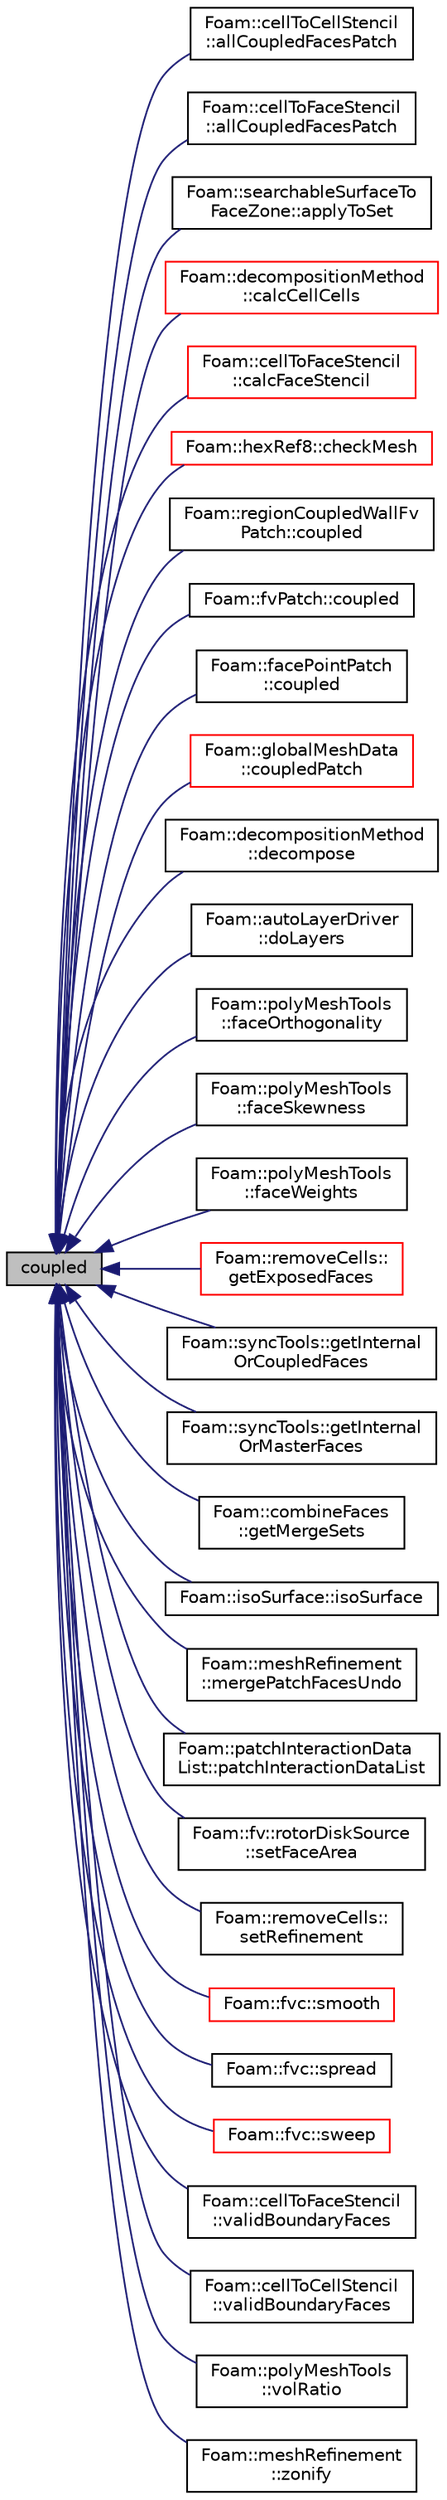 digraph "coupled"
{
  bgcolor="transparent";
  edge [fontname="Helvetica",fontsize="10",labelfontname="Helvetica",labelfontsize="10"];
  node [fontname="Helvetica",fontsize="10",shape=record];
  rankdir="LR";
  Node1 [label="coupled",height=0.2,width=0.4,color="black", fillcolor="grey75", style="filled", fontcolor="black"];
  Node1 -> Node2 [dir="back",color="midnightblue",fontsize="10",style="solid",fontname="Helvetica"];
  Node2 [label="Foam::cellToCellStencil\l::allCoupledFacesPatch",height=0.2,width=0.4,color="black",URL="$a00241.html#a8e319635f9033e7a1bd5c54db053783d",tooltip="Return patch of all coupled faces. "];
  Node1 -> Node3 [dir="back",color="midnightblue",fontsize="10",style="solid",fontname="Helvetica"];
  Node3 [label="Foam::cellToFaceStencil\l::allCoupledFacesPatch",height=0.2,width=0.4,color="black",URL="$a00243.html#a8e319635f9033e7a1bd5c54db053783d",tooltip="Return patch of all coupled faces. "];
  Node1 -> Node4 [dir="back",color="midnightblue",fontsize="10",style="solid",fontname="Helvetica"];
  Node4 [label="Foam::searchableSurfaceTo\lFaceZone::applyToSet",height=0.2,width=0.4,color="black",URL="$a02266.html#a9209c8f0dadc97abefaea99f168a85ae"];
  Node1 -> Node5 [dir="back",color="midnightblue",fontsize="10",style="solid",fontname="Helvetica"];
  Node5 [label="Foam::decompositionMethod\l::calcCellCells",height=0.2,width=0.4,color="red",URL="$a00506.html#a86727d8c968e3ae5d8f394879e2b3c8a",tooltip="Helper: determine (local or global) cellCells from mesh. "];
  Node1 -> Node6 [dir="back",color="midnightblue",fontsize="10",style="solid",fontname="Helvetica"];
  Node6 [label="Foam::cellToFaceStencil\l::calcFaceStencil",height=0.2,width=0.4,color="red",URL="$a00243.html#a14f5e1313e09731da9c6e22c7a9cd40e",tooltip="Collect cell neighbours into extended stencil. "];
  Node1 -> Node7 [dir="back",color="midnightblue",fontsize="10",style="solid",fontname="Helvetica"];
  Node7 [label="Foam::hexRef8::checkMesh",height=0.2,width=0.4,color="red",URL="$a01009.html#a5badd6bbc908d67458f21d4e61722ba6",tooltip="Debug: Check coupled mesh for correctness. "];
  Node1 -> Node8 [dir="back",color="midnightblue",fontsize="10",style="solid",fontname="Helvetica"];
  Node8 [label="Foam::regionCoupledWallFv\lPatch::coupled",height=0.2,width=0.4,color="black",URL="$a02126.html#acffd678e538fc569f301aacdb4f019b7",tooltip="Return true because this patch is coupled. "];
  Node1 -> Node9 [dir="back",color="midnightblue",fontsize="10",style="solid",fontname="Helvetica"];
  Node9 [label="Foam::fvPatch::coupled",height=0.2,width=0.4,color="black",URL="$a00885.html#acffd678e538fc569f301aacdb4f019b7",tooltip="Return true if this patch is coupled. "];
  Node1 -> Node10 [dir="back",color="midnightblue",fontsize="10",style="solid",fontname="Helvetica"];
  Node10 [label="Foam::facePointPatch\l::coupled",height=0.2,width=0.4,color="black",URL="$a00730.html#acffd678e538fc569f301aacdb4f019b7",tooltip="Return true if this patch field is coupled. "];
  Node1 -> Node11 [dir="back",color="midnightblue",fontsize="10",style="solid",fontname="Helvetica"];
  Node11 [label="Foam::globalMeshData\l::coupledPatch",height=0.2,width=0.4,color="red",URL="$a00933.html#afbcae5ee9ab7ebe172d3809f611d745d",tooltip="Return patch of all coupled faces. "];
  Node1 -> Node12 [dir="back",color="midnightblue",fontsize="10",style="solid",fontname="Helvetica"];
  Node12 [label="Foam::decompositionMethod\l::decompose",height=0.2,width=0.4,color="black",URL="$a00506.html#a9e5348f6d62778dc2721d9646d92c3d2"];
  Node1 -> Node13 [dir="back",color="midnightblue",fontsize="10",style="solid",fontname="Helvetica"];
  Node13 [label="Foam::autoLayerDriver\l::doLayers",height=0.2,width=0.4,color="black",URL="$a00084.html#a128bb8ca3845486b1c6d481160e3adb5",tooltip="Add layers according to the dictionary settings. "];
  Node1 -> Node14 [dir="back",color="midnightblue",fontsize="10",style="solid",fontname="Helvetica"];
  Node14 [label="Foam::polyMeshTools\l::faceOrthogonality",height=0.2,width=0.4,color="black",URL="$a01923.html#a1880e9d41ec6aba8b237d6ef3524d8b3",tooltip="Generate orthogonality field. (1 for fully orthogonal, < 1 for. "];
  Node1 -> Node15 [dir="back",color="midnightblue",fontsize="10",style="solid",fontname="Helvetica"];
  Node15 [label="Foam::polyMeshTools\l::faceSkewness",height=0.2,width=0.4,color="black",URL="$a01923.html#a18dd96d4299c9cd56aa762e236a9af0d",tooltip="Generate skewness field. "];
  Node1 -> Node16 [dir="back",color="midnightblue",fontsize="10",style="solid",fontname="Helvetica"];
  Node16 [label="Foam::polyMeshTools\l::faceWeights",height=0.2,width=0.4,color="black",URL="$a01923.html#ab1b38c078f6a7f0be1e7b61f8b7cb28a",tooltip="Generate interpolation factors field. "];
  Node1 -> Node17 [dir="back",color="midnightblue",fontsize="10",style="solid",fontname="Helvetica"];
  Node17 [label="Foam::removeCells::\lgetExposedFaces",height=0.2,width=0.4,color="red",URL="$a02155.html#a9ea4361fa1840908fb3312415cec8ff1",tooltip="Get labels of exposed faces. "];
  Node1 -> Node18 [dir="back",color="midnightblue",fontsize="10",style="solid",fontname="Helvetica"];
  Node18 [label="Foam::syncTools::getInternal\lOrCoupledFaces",height=0.2,width=0.4,color="black",URL="$a02542.html#a8fd72dca30a47f2a04181c7be9a8ce84",tooltip="Get per face whether it is internal or coupled. "];
  Node1 -> Node19 [dir="back",color="midnightblue",fontsize="10",style="solid",fontname="Helvetica"];
  Node19 [label="Foam::syncTools::getInternal\lOrMasterFaces",height=0.2,width=0.4,color="black",URL="$a02542.html#a974774e844482a638469208c3e1d93b2",tooltip="Get per face whether it is internal or a master of a. "];
  Node1 -> Node20 [dir="back",color="midnightblue",fontsize="10",style="solid",fontname="Helvetica"];
  Node20 [label="Foam::combineFaces\l::getMergeSets",height=0.2,width=0.4,color="black",URL="$a00321.html#a99a035943ade1a3e98a4bcd978fd7a01",tooltip="Extract lists of all (non-coupled) boundary faces that can. "];
  Node1 -> Node21 [dir="back",color="midnightblue",fontsize="10",style="solid",fontname="Helvetica"];
  Node21 [label="Foam::isoSurface::isoSurface",height=0.2,width=0.4,color="black",URL="$a01191.html#a2d3f6322d0523951b389b2245851396f",tooltip="Construct from cell values and point values. Uses boundaryField. "];
  Node1 -> Node22 [dir="back",color="midnightblue",fontsize="10",style="solid",fontname="Helvetica"];
  Node22 [label="Foam::meshRefinement\l::mergePatchFacesUndo",height=0.2,width=0.4,color="black",URL="$a01469.html#a46abeca243f55035145fe45edc956bef",tooltip="Merge coplanar faces. preserveFaces is != -1 for faces. "];
  Node1 -> Node23 [dir="back",color="midnightblue",fontsize="10",style="solid",fontname="Helvetica"];
  Node23 [label="Foam::patchInteractionData\lList::patchInteractionDataList",height=0.2,width=0.4,color="black",URL="$a01806.html#a6ceb0b9c160f0dffd9ce6257b8521a8f",tooltip="Construct from Istream. "];
  Node1 -> Node24 [dir="back",color="midnightblue",fontsize="10",style="solid",fontname="Helvetica"];
  Node24 [label="Foam::fv::rotorDiskSource\l::setFaceArea",height=0.2,width=0.4,color="black",URL="$a02218.html#a161ab2dd610fa2868ae3529d99faf5d9",tooltip="Set the face areas per cell, and optionally correct the rotor axis. "];
  Node1 -> Node25 [dir="back",color="midnightblue",fontsize="10",style="solid",fontname="Helvetica"];
  Node25 [label="Foam::removeCells::\lsetRefinement",height=0.2,width=0.4,color="black",URL="$a02155.html#a90dfb3748798e10bc8e79a836ef766f4",tooltip="Play commands into polyTopoChange to remove cells. "];
  Node1 -> Node26 [dir="back",color="midnightblue",fontsize="10",style="solid",fontname="Helvetica"];
  Node26 [label="Foam::fvc::smooth",height=0.2,width=0.4,color="red",URL="$a10759.html#a417a555eb3108fd8d6c41c0aec39a633"];
  Node1 -> Node27 [dir="back",color="midnightblue",fontsize="10",style="solid",fontname="Helvetica"];
  Node27 [label="Foam::fvc::spread",height=0.2,width=0.4,color="black",URL="$a10759.html#a8a82f265e99ca3a2aa0d656f2388b991"];
  Node1 -> Node28 [dir="back",color="midnightblue",fontsize="10",style="solid",fontname="Helvetica"];
  Node28 [label="Foam::fvc::sweep",height=0.2,width=0.4,color="red",URL="$a10759.html#a0ba98d69297b54282b0a15e74ec2ec67"];
  Node1 -> Node29 [dir="back",color="midnightblue",fontsize="10",style="solid",fontname="Helvetica"];
  Node29 [label="Foam::cellToFaceStencil\l::validBoundaryFaces",height=0.2,width=0.4,color="black",URL="$a00243.html#a5afaec37eb80a04f5f9955141b742a9f",tooltip="Valid boundary faces (not empty and not coupled) "];
  Node1 -> Node30 [dir="back",color="midnightblue",fontsize="10",style="solid",fontname="Helvetica"];
  Node30 [label="Foam::cellToCellStencil\l::validBoundaryFaces",height=0.2,width=0.4,color="black",URL="$a00241.html#a5afaec37eb80a04f5f9955141b742a9f",tooltip="Valid boundary faces (not empty and not coupled) "];
  Node1 -> Node31 [dir="back",color="midnightblue",fontsize="10",style="solid",fontname="Helvetica"];
  Node31 [label="Foam::polyMeshTools\l::volRatio",height=0.2,width=0.4,color="black",URL="$a01923.html#abe000db3f13ec8421e2f048ced6105bd",tooltip="Generate volume ratio field. "];
  Node1 -> Node32 [dir="back",color="midnightblue",fontsize="10",style="solid",fontname="Helvetica"];
  Node32 [label="Foam::meshRefinement\l::zonify",height=0.2,width=0.4,color="black",URL="$a01469.html#a90cf965dfe02eb20f11a4a8c6035747f",tooltip="Put faces/cells into zones according to surface specification. "];
}
